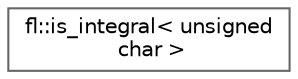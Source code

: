 digraph "Graphical Class Hierarchy"
{
 // INTERACTIVE_SVG=YES
 // LATEX_PDF_SIZE
  bgcolor="transparent";
  edge [fontname=Helvetica,fontsize=10,labelfontname=Helvetica,labelfontsize=10];
  node [fontname=Helvetica,fontsize=10,shape=box,height=0.2,width=0.4];
  rankdir="LR";
  Node0 [id="Node000000",label="fl::is_integral\< unsigned\l char \>",height=0.2,width=0.4,color="grey40", fillcolor="white", style="filled",URL="$db/db8/structfl_1_1is__integral_3_01unsigned_01char_01_4.html",tooltip=" "];
}
